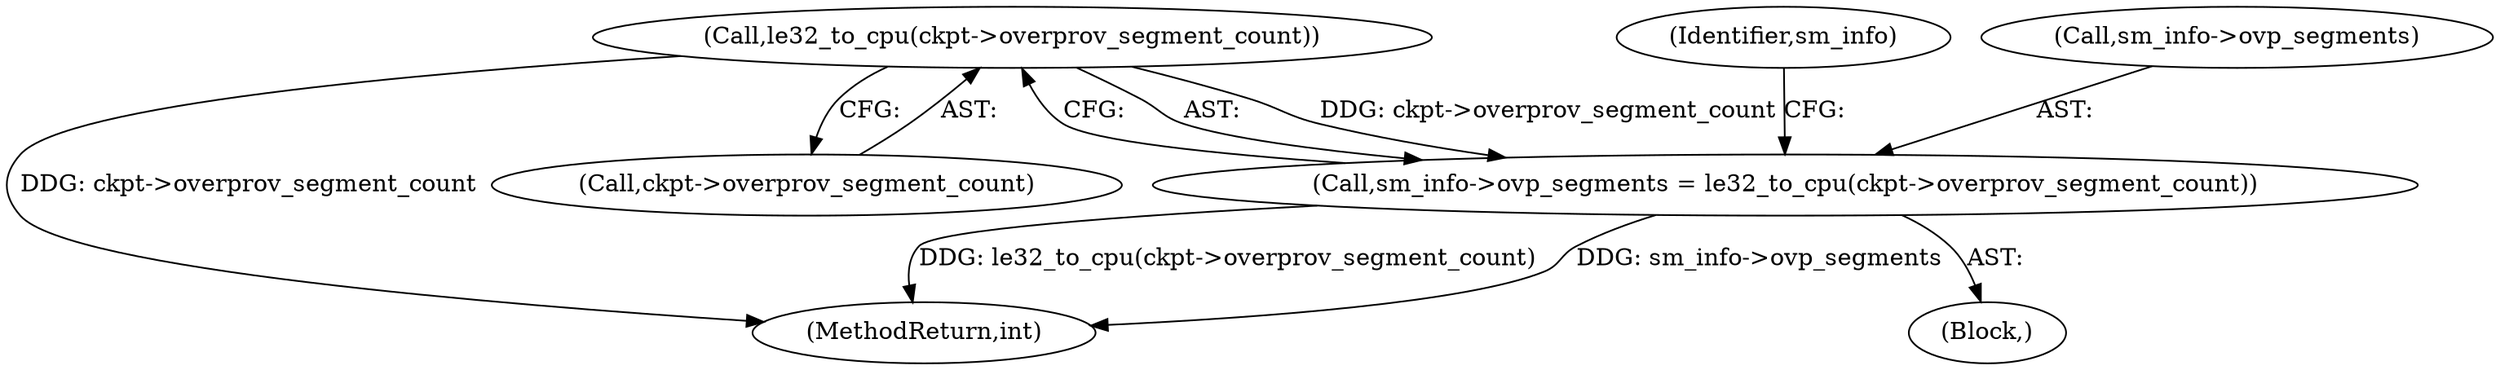 digraph "0_linux_d4fdf8ba0e5808ba9ad6b44337783bd9935e0982@pointer" {
"1000170" [label="(Call,le32_to_cpu(ckpt->overprov_segment_count))"];
"1000166" [label="(Call,sm_info->ovp_segments = le32_to_cpu(ckpt->overprov_segment_count))"];
"1000316" [label="(MethodReturn,int)"];
"1000171" [label="(Call,ckpt->overprov_segment_count)"];
"1000176" [label="(Identifier,sm_info)"];
"1000166" [label="(Call,sm_info->ovp_segments = le32_to_cpu(ckpt->overprov_segment_count))"];
"1000104" [label="(Block,)"];
"1000167" [label="(Call,sm_info->ovp_segments)"];
"1000170" [label="(Call,le32_to_cpu(ckpt->overprov_segment_count))"];
"1000170" -> "1000166"  [label="AST: "];
"1000170" -> "1000171"  [label="CFG: "];
"1000171" -> "1000170"  [label="AST: "];
"1000166" -> "1000170"  [label="CFG: "];
"1000170" -> "1000316"  [label="DDG: ckpt->overprov_segment_count"];
"1000170" -> "1000166"  [label="DDG: ckpt->overprov_segment_count"];
"1000166" -> "1000104"  [label="AST: "];
"1000167" -> "1000166"  [label="AST: "];
"1000176" -> "1000166"  [label="CFG: "];
"1000166" -> "1000316"  [label="DDG: sm_info->ovp_segments"];
"1000166" -> "1000316"  [label="DDG: le32_to_cpu(ckpt->overprov_segment_count)"];
}
